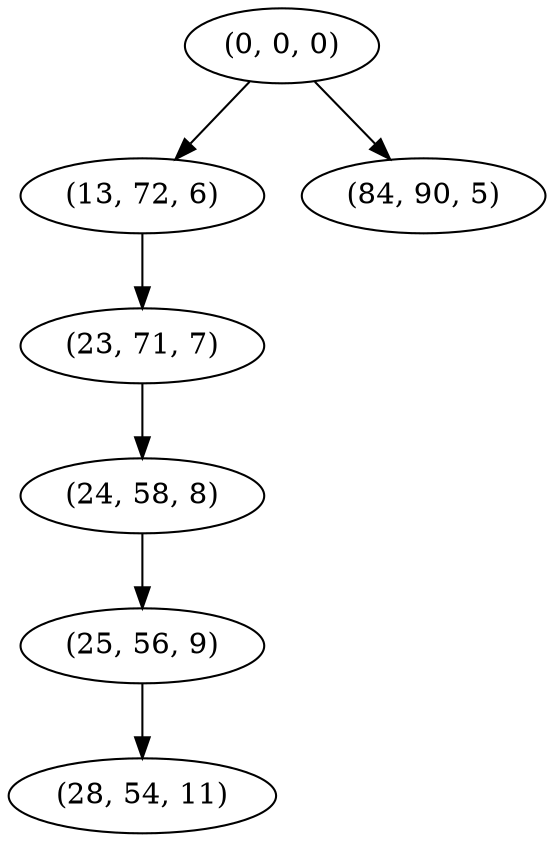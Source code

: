 digraph tree {
    "(0, 0, 0)";
    "(13, 72, 6)";
    "(23, 71, 7)";
    "(24, 58, 8)";
    "(25, 56, 9)";
    "(28, 54, 11)";
    "(84, 90, 5)";
    "(0, 0, 0)" -> "(13, 72, 6)";
    "(0, 0, 0)" -> "(84, 90, 5)";
    "(13, 72, 6)" -> "(23, 71, 7)";
    "(23, 71, 7)" -> "(24, 58, 8)";
    "(24, 58, 8)" -> "(25, 56, 9)";
    "(25, 56, 9)" -> "(28, 54, 11)";
}
